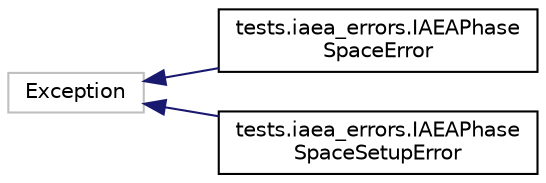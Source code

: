 digraph "Graphical Class Hierarchy"
{
  edge [fontname="Helvetica",fontsize="10",labelfontname="Helvetica",labelfontsize="10"];
  node [fontname="Helvetica",fontsize="10",shape=record];
  rankdir="LR";
  Node1 [label="Exception",height=0.2,width=0.4,color="grey75", fillcolor="white", style="filled"];
  Node1 -> Node2 [dir="back",color="midnightblue",fontsize="10",style="solid",fontname="Helvetica"];
  Node2 [label="tests.iaea_errors.IAEAPhase\lSpaceError",height=0.2,width=0.4,color="black", fillcolor="white", style="filled",URL="$classtests_1_1iaea__errors_1_1IAEAPhaseSpaceError.html"];
  Node1 -> Node3 [dir="back",color="midnightblue",fontsize="10",style="solid",fontname="Helvetica"];
  Node3 [label="tests.iaea_errors.IAEAPhase\lSpaceSetupError",height=0.2,width=0.4,color="black", fillcolor="white", style="filled",URL="$classtests_1_1iaea__errors_1_1IAEAPhaseSpaceSetupError.html"];
}
